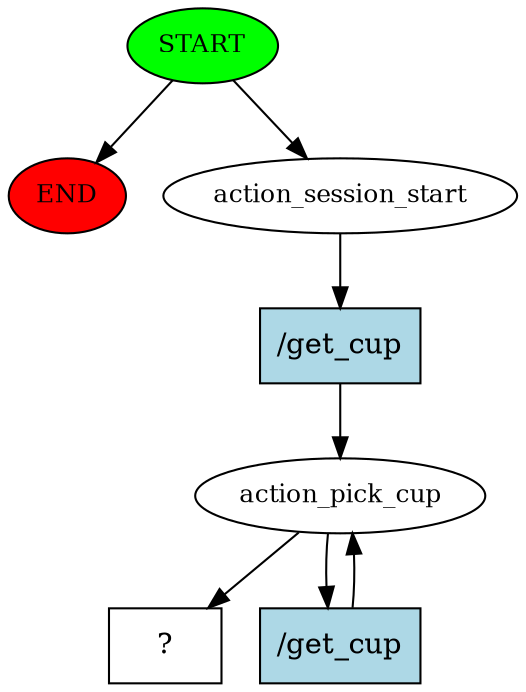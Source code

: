 digraph  {
0 [class="start active", fillcolor=green, fontsize=12, label=START, style=filled];
"-1" [class=end, fillcolor=red, fontsize=12, label=END, style=filled];
1 [class=active, fontsize=12, label=action_session_start];
2 [class=active, fontsize=12, label=action_pick_cup];
6 [class="intent dashed active", label="  ?  ", shape=rect];
7 [class="intent active", fillcolor=lightblue, label="/get_cup", shape=rect, style=filled];
8 [class="intent active", fillcolor=lightblue, label="/get_cup", shape=rect, style=filled];
0 -> "-1"  [class="", key=NONE, label=""];
0 -> 1  [class=active, key=NONE, label=""];
1 -> 7  [class=active, key=0];
2 -> 6  [class=active, key=NONE, label=""];
2 -> 8  [class=active, key=0];
7 -> 2  [class=active, key=0];
8 -> 2  [class=active, key=0];
}

